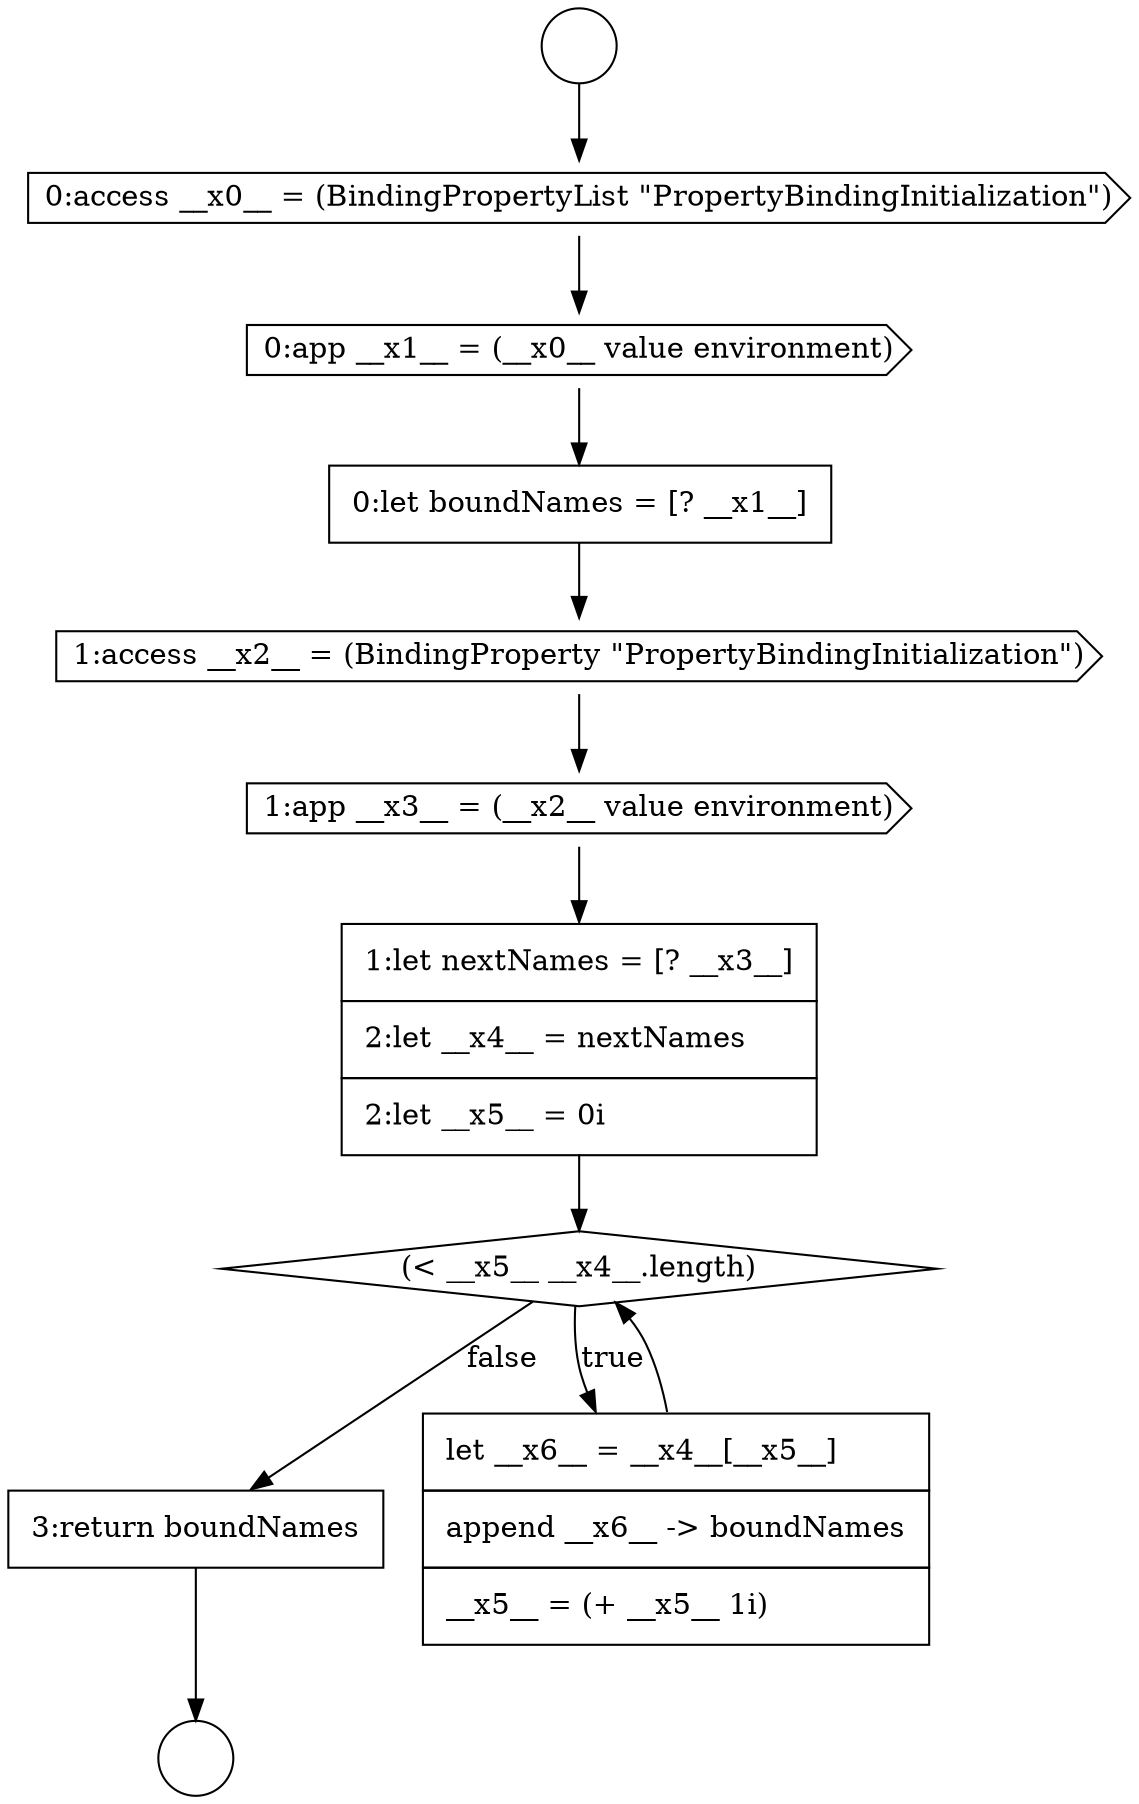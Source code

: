 digraph {
  node6883 [shape=cds, label=<<font color="black">0:app __x1__ = (__x0__ value environment)</font>> color="black" fillcolor="white" style=filled]
  node6887 [shape=none, margin=0, label=<<font color="black">
    <table border="0" cellborder="1" cellspacing="0" cellpadding="10">
      <tr><td align="left">1:let nextNames = [? __x3__]</td></tr>
      <tr><td align="left">2:let __x4__ = nextNames</td></tr>
      <tr><td align="left">2:let __x5__ = 0i</td></tr>
    </table>
  </font>> color="black" fillcolor="white" style=filled]
  node6884 [shape=none, margin=0, label=<<font color="black">
    <table border="0" cellborder="1" cellspacing="0" cellpadding="10">
      <tr><td align="left">0:let boundNames = [? __x1__]</td></tr>
    </table>
  </font>> color="black" fillcolor="white" style=filled]
  node6888 [shape=diamond, label=<<font color="black">(&lt; __x5__ __x4__.length)</font>> color="black" fillcolor="white" style=filled]
  node6881 [shape=circle label=" " color="black" fillcolor="white" style=filled]
  node6890 [shape=none, margin=0, label=<<font color="black">
    <table border="0" cellborder="1" cellspacing="0" cellpadding="10">
      <tr><td align="left">3:return boundNames</td></tr>
    </table>
  </font>> color="black" fillcolor="white" style=filled]
  node6885 [shape=cds, label=<<font color="black">1:access __x2__ = (BindingProperty &quot;PropertyBindingInitialization&quot;)</font>> color="black" fillcolor="white" style=filled]
  node6880 [shape=circle label=" " color="black" fillcolor="white" style=filled]
  node6882 [shape=cds, label=<<font color="black">0:access __x0__ = (BindingPropertyList &quot;PropertyBindingInitialization&quot;)</font>> color="black" fillcolor="white" style=filled]
  node6889 [shape=none, margin=0, label=<<font color="black">
    <table border="0" cellborder="1" cellspacing="0" cellpadding="10">
      <tr><td align="left">let __x6__ = __x4__[__x5__]</td></tr>
      <tr><td align="left">append __x6__ -&gt; boundNames</td></tr>
      <tr><td align="left">__x5__ = (+ __x5__ 1i)</td></tr>
    </table>
  </font>> color="black" fillcolor="white" style=filled]
  node6886 [shape=cds, label=<<font color="black">1:app __x3__ = (__x2__ value environment)</font>> color="black" fillcolor="white" style=filled]
  node6890 -> node6881 [ color="black"]
  node6888 -> node6889 [label=<<font color="black">true</font>> color="black"]
  node6888 -> node6890 [label=<<font color="black">false</font>> color="black"]
  node6889 -> node6888 [ color="black"]
  node6880 -> node6882 [ color="black"]
  node6887 -> node6888 [ color="black"]
  node6884 -> node6885 [ color="black"]
  node6882 -> node6883 [ color="black"]
  node6885 -> node6886 [ color="black"]
  node6886 -> node6887 [ color="black"]
  node6883 -> node6884 [ color="black"]
}
